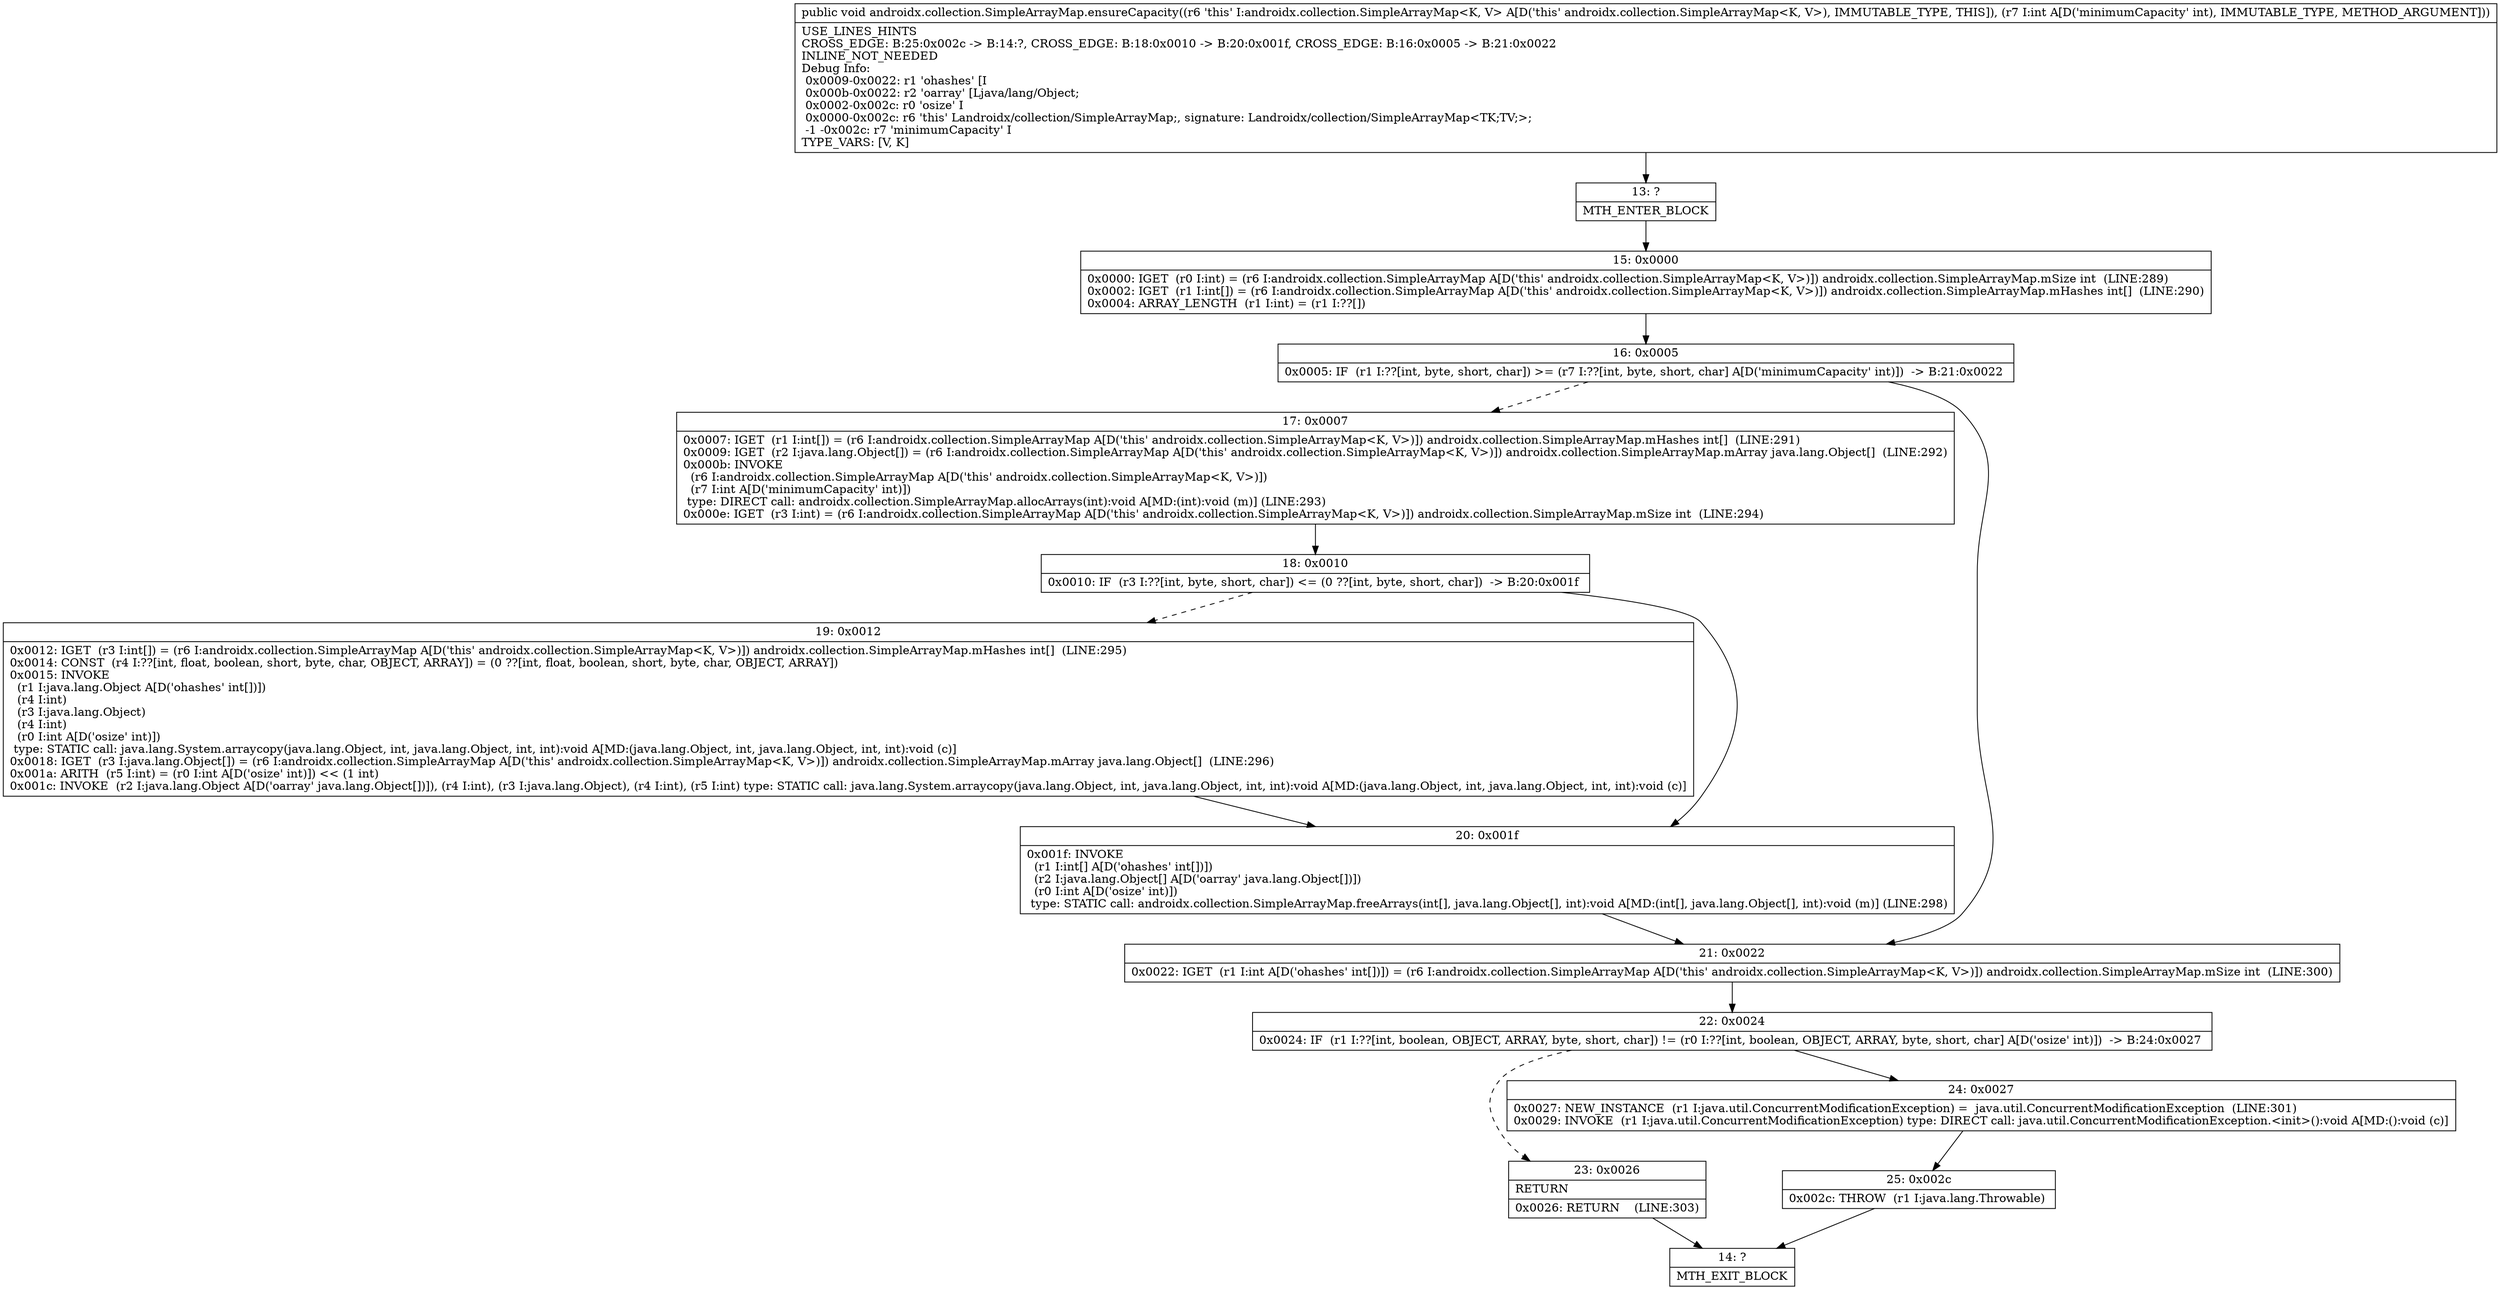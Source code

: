 digraph "CFG forandroidx.collection.SimpleArrayMap.ensureCapacity(I)V" {
Node_13 [shape=record,label="{13\:\ ?|MTH_ENTER_BLOCK\l}"];
Node_15 [shape=record,label="{15\:\ 0x0000|0x0000: IGET  (r0 I:int) = (r6 I:androidx.collection.SimpleArrayMap A[D('this' androidx.collection.SimpleArrayMap\<K, V\>)]) androidx.collection.SimpleArrayMap.mSize int  (LINE:289)\l0x0002: IGET  (r1 I:int[]) = (r6 I:androidx.collection.SimpleArrayMap A[D('this' androidx.collection.SimpleArrayMap\<K, V\>)]) androidx.collection.SimpleArrayMap.mHashes int[]  (LINE:290)\l0x0004: ARRAY_LENGTH  (r1 I:int) = (r1 I:??[]) \l}"];
Node_16 [shape=record,label="{16\:\ 0x0005|0x0005: IF  (r1 I:??[int, byte, short, char]) \>= (r7 I:??[int, byte, short, char] A[D('minimumCapacity' int)])  \-\> B:21:0x0022 \l}"];
Node_17 [shape=record,label="{17\:\ 0x0007|0x0007: IGET  (r1 I:int[]) = (r6 I:androidx.collection.SimpleArrayMap A[D('this' androidx.collection.SimpleArrayMap\<K, V\>)]) androidx.collection.SimpleArrayMap.mHashes int[]  (LINE:291)\l0x0009: IGET  (r2 I:java.lang.Object[]) = (r6 I:androidx.collection.SimpleArrayMap A[D('this' androidx.collection.SimpleArrayMap\<K, V\>)]) androidx.collection.SimpleArrayMap.mArray java.lang.Object[]  (LINE:292)\l0x000b: INVOKE  \l  (r6 I:androidx.collection.SimpleArrayMap A[D('this' androidx.collection.SimpleArrayMap\<K, V\>)])\l  (r7 I:int A[D('minimumCapacity' int)])\l type: DIRECT call: androidx.collection.SimpleArrayMap.allocArrays(int):void A[MD:(int):void (m)] (LINE:293)\l0x000e: IGET  (r3 I:int) = (r6 I:androidx.collection.SimpleArrayMap A[D('this' androidx.collection.SimpleArrayMap\<K, V\>)]) androidx.collection.SimpleArrayMap.mSize int  (LINE:294)\l}"];
Node_18 [shape=record,label="{18\:\ 0x0010|0x0010: IF  (r3 I:??[int, byte, short, char]) \<= (0 ??[int, byte, short, char])  \-\> B:20:0x001f \l}"];
Node_19 [shape=record,label="{19\:\ 0x0012|0x0012: IGET  (r3 I:int[]) = (r6 I:androidx.collection.SimpleArrayMap A[D('this' androidx.collection.SimpleArrayMap\<K, V\>)]) androidx.collection.SimpleArrayMap.mHashes int[]  (LINE:295)\l0x0014: CONST  (r4 I:??[int, float, boolean, short, byte, char, OBJECT, ARRAY]) = (0 ??[int, float, boolean, short, byte, char, OBJECT, ARRAY]) \l0x0015: INVOKE  \l  (r1 I:java.lang.Object A[D('ohashes' int[])])\l  (r4 I:int)\l  (r3 I:java.lang.Object)\l  (r4 I:int)\l  (r0 I:int A[D('osize' int)])\l type: STATIC call: java.lang.System.arraycopy(java.lang.Object, int, java.lang.Object, int, int):void A[MD:(java.lang.Object, int, java.lang.Object, int, int):void (c)]\l0x0018: IGET  (r3 I:java.lang.Object[]) = (r6 I:androidx.collection.SimpleArrayMap A[D('this' androidx.collection.SimpleArrayMap\<K, V\>)]) androidx.collection.SimpleArrayMap.mArray java.lang.Object[]  (LINE:296)\l0x001a: ARITH  (r5 I:int) = (r0 I:int A[D('osize' int)]) \<\< (1 int) \l0x001c: INVOKE  (r2 I:java.lang.Object A[D('oarray' java.lang.Object[])]), (r4 I:int), (r3 I:java.lang.Object), (r4 I:int), (r5 I:int) type: STATIC call: java.lang.System.arraycopy(java.lang.Object, int, java.lang.Object, int, int):void A[MD:(java.lang.Object, int, java.lang.Object, int, int):void (c)]\l}"];
Node_20 [shape=record,label="{20\:\ 0x001f|0x001f: INVOKE  \l  (r1 I:int[] A[D('ohashes' int[])])\l  (r2 I:java.lang.Object[] A[D('oarray' java.lang.Object[])])\l  (r0 I:int A[D('osize' int)])\l type: STATIC call: androidx.collection.SimpleArrayMap.freeArrays(int[], java.lang.Object[], int):void A[MD:(int[], java.lang.Object[], int):void (m)] (LINE:298)\l}"];
Node_21 [shape=record,label="{21\:\ 0x0022|0x0022: IGET  (r1 I:int A[D('ohashes' int[])]) = (r6 I:androidx.collection.SimpleArrayMap A[D('this' androidx.collection.SimpleArrayMap\<K, V\>)]) androidx.collection.SimpleArrayMap.mSize int  (LINE:300)\l}"];
Node_22 [shape=record,label="{22\:\ 0x0024|0x0024: IF  (r1 I:??[int, boolean, OBJECT, ARRAY, byte, short, char]) != (r0 I:??[int, boolean, OBJECT, ARRAY, byte, short, char] A[D('osize' int)])  \-\> B:24:0x0027 \l}"];
Node_23 [shape=record,label="{23\:\ 0x0026|RETURN\l|0x0026: RETURN    (LINE:303)\l}"];
Node_14 [shape=record,label="{14\:\ ?|MTH_EXIT_BLOCK\l}"];
Node_24 [shape=record,label="{24\:\ 0x0027|0x0027: NEW_INSTANCE  (r1 I:java.util.ConcurrentModificationException) =  java.util.ConcurrentModificationException  (LINE:301)\l0x0029: INVOKE  (r1 I:java.util.ConcurrentModificationException) type: DIRECT call: java.util.ConcurrentModificationException.\<init\>():void A[MD:():void (c)]\l}"];
Node_25 [shape=record,label="{25\:\ 0x002c|0x002c: THROW  (r1 I:java.lang.Throwable) \l}"];
MethodNode[shape=record,label="{public void androidx.collection.SimpleArrayMap.ensureCapacity((r6 'this' I:androidx.collection.SimpleArrayMap\<K, V\> A[D('this' androidx.collection.SimpleArrayMap\<K, V\>), IMMUTABLE_TYPE, THIS]), (r7 I:int A[D('minimumCapacity' int), IMMUTABLE_TYPE, METHOD_ARGUMENT]))  | USE_LINES_HINTS\lCROSS_EDGE: B:25:0x002c \-\> B:14:?, CROSS_EDGE: B:18:0x0010 \-\> B:20:0x001f, CROSS_EDGE: B:16:0x0005 \-\> B:21:0x0022\lINLINE_NOT_NEEDED\lDebug Info:\l  0x0009\-0x0022: r1 'ohashes' [I\l  0x000b\-0x0022: r2 'oarray' [Ljava\/lang\/Object;\l  0x0002\-0x002c: r0 'osize' I\l  0x0000\-0x002c: r6 'this' Landroidx\/collection\/SimpleArrayMap;, signature: Landroidx\/collection\/SimpleArrayMap\<TK;TV;\>;\l  \-1 \-0x002c: r7 'minimumCapacity' I\lTYPE_VARS: [V, K]\l}"];
MethodNode -> Node_13;Node_13 -> Node_15;
Node_15 -> Node_16;
Node_16 -> Node_17[style=dashed];
Node_16 -> Node_21;
Node_17 -> Node_18;
Node_18 -> Node_19[style=dashed];
Node_18 -> Node_20;
Node_19 -> Node_20;
Node_20 -> Node_21;
Node_21 -> Node_22;
Node_22 -> Node_23[style=dashed];
Node_22 -> Node_24;
Node_23 -> Node_14;
Node_24 -> Node_25;
Node_25 -> Node_14;
}

